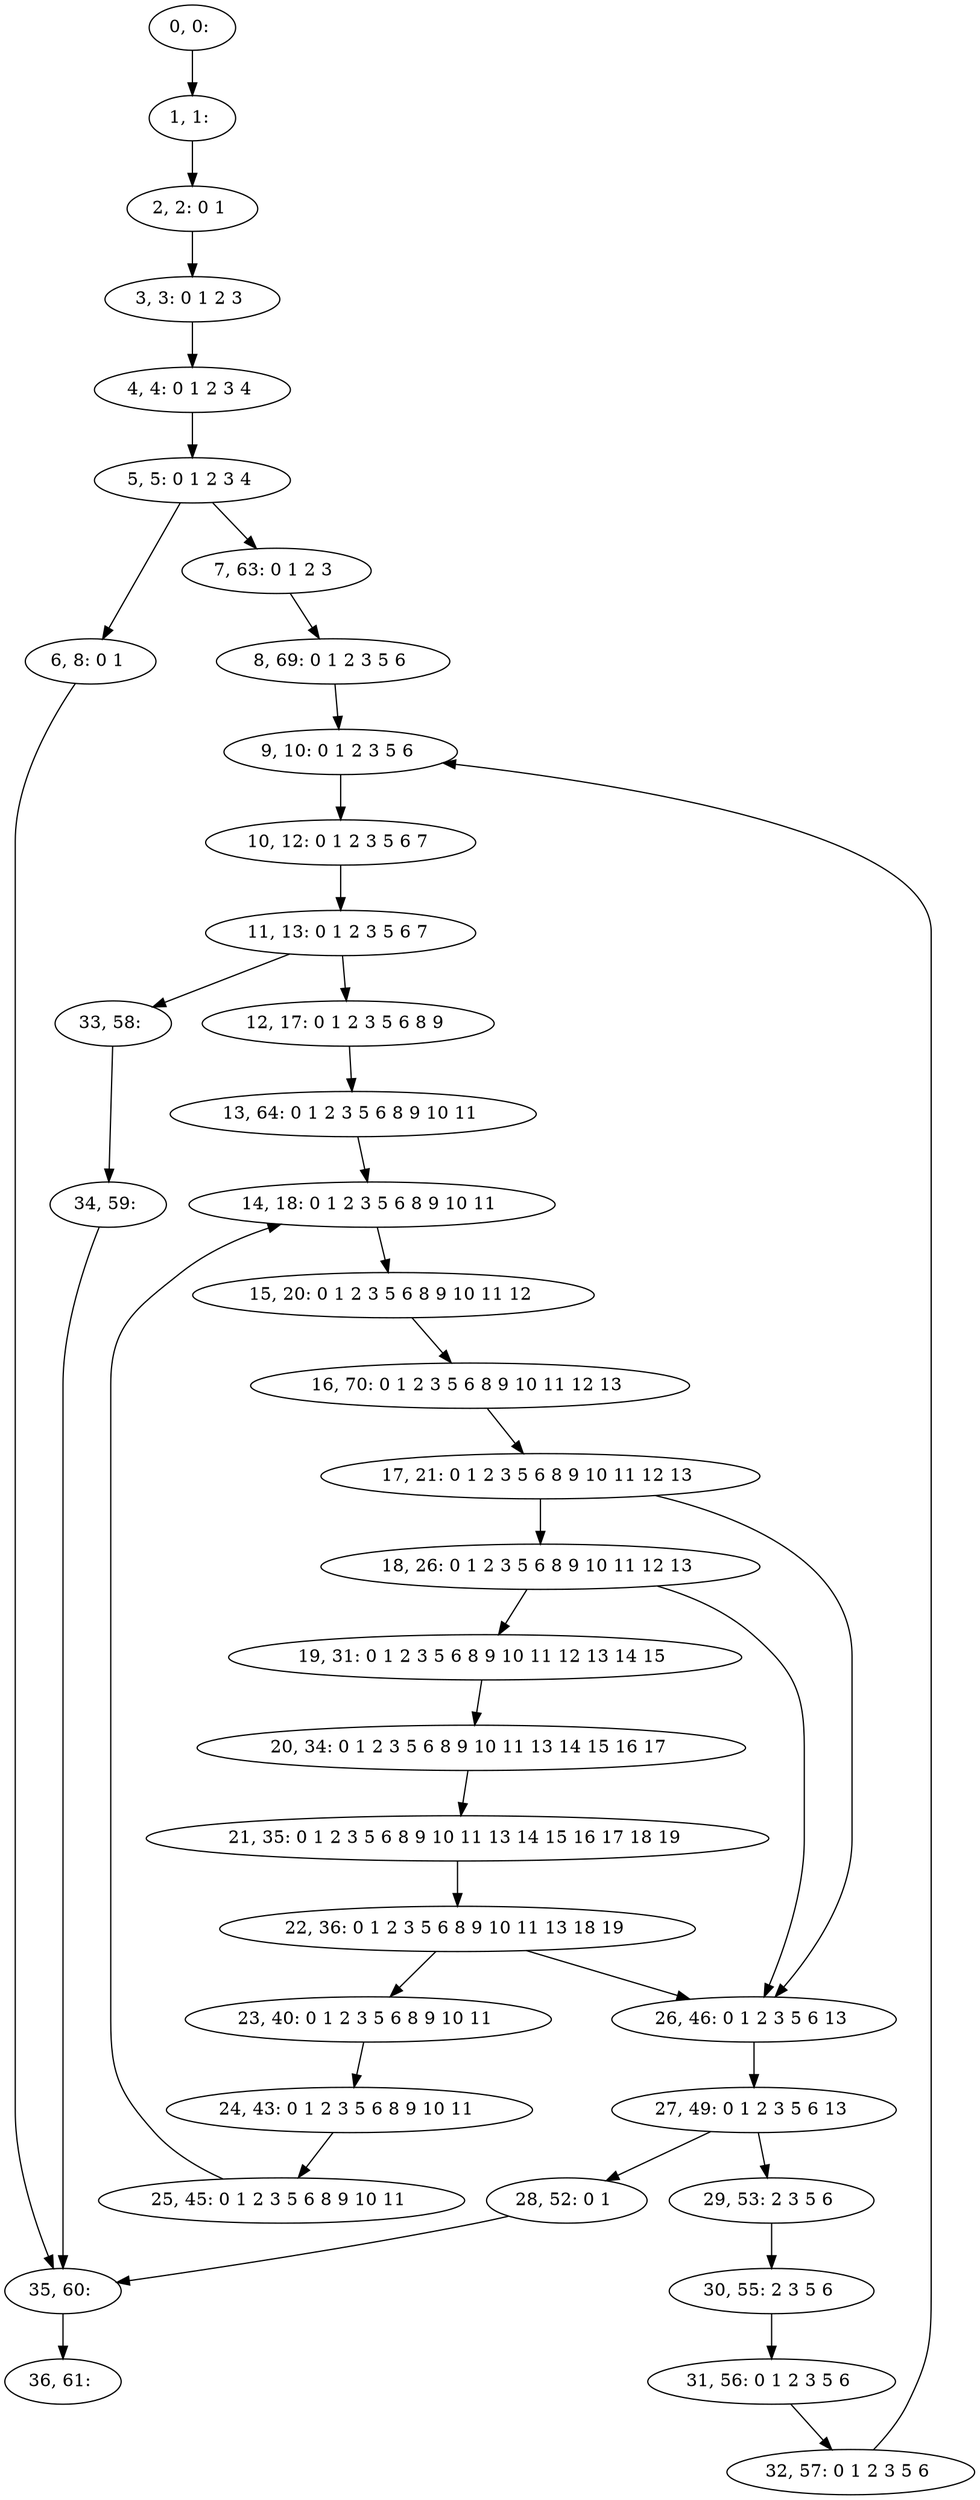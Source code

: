 digraph G {
0[label="0, 0: "];
1[label="1, 1: "];
2[label="2, 2: 0 1 "];
3[label="3, 3: 0 1 2 3 "];
4[label="4, 4: 0 1 2 3 4 "];
5[label="5, 5: 0 1 2 3 4 "];
6[label="6, 8: 0 1 "];
7[label="7, 63: 0 1 2 3 "];
8[label="8, 69: 0 1 2 3 5 6 "];
9[label="9, 10: 0 1 2 3 5 6 "];
10[label="10, 12: 0 1 2 3 5 6 7 "];
11[label="11, 13: 0 1 2 3 5 6 7 "];
12[label="12, 17: 0 1 2 3 5 6 8 9 "];
13[label="13, 64: 0 1 2 3 5 6 8 9 10 11 "];
14[label="14, 18: 0 1 2 3 5 6 8 9 10 11 "];
15[label="15, 20: 0 1 2 3 5 6 8 9 10 11 12 "];
16[label="16, 70: 0 1 2 3 5 6 8 9 10 11 12 13 "];
17[label="17, 21: 0 1 2 3 5 6 8 9 10 11 12 13 "];
18[label="18, 26: 0 1 2 3 5 6 8 9 10 11 12 13 "];
19[label="19, 31: 0 1 2 3 5 6 8 9 10 11 12 13 14 15 "];
20[label="20, 34: 0 1 2 3 5 6 8 9 10 11 13 14 15 16 17 "];
21[label="21, 35: 0 1 2 3 5 6 8 9 10 11 13 14 15 16 17 18 19 "];
22[label="22, 36: 0 1 2 3 5 6 8 9 10 11 13 18 19 "];
23[label="23, 40: 0 1 2 3 5 6 8 9 10 11 "];
24[label="24, 43: 0 1 2 3 5 6 8 9 10 11 "];
25[label="25, 45: 0 1 2 3 5 6 8 9 10 11 "];
26[label="26, 46: 0 1 2 3 5 6 13 "];
27[label="27, 49: 0 1 2 3 5 6 13 "];
28[label="28, 52: 0 1 "];
29[label="29, 53: 2 3 5 6 "];
30[label="30, 55: 2 3 5 6 "];
31[label="31, 56: 0 1 2 3 5 6 "];
32[label="32, 57: 0 1 2 3 5 6 "];
33[label="33, 58: "];
34[label="34, 59: "];
35[label="35, 60: "];
36[label="36, 61: "];
0->1 ;
1->2 ;
2->3 ;
3->4 ;
4->5 ;
5->6 ;
5->7 ;
6->35 ;
7->8 ;
8->9 ;
9->10 ;
10->11 ;
11->12 ;
11->33 ;
12->13 ;
13->14 ;
14->15 ;
15->16 ;
16->17 ;
17->18 ;
17->26 ;
18->19 ;
18->26 ;
19->20 ;
20->21 ;
21->22 ;
22->23 ;
22->26 ;
23->24 ;
24->25 ;
25->14 ;
26->27 ;
27->28 ;
27->29 ;
28->35 ;
29->30 ;
30->31 ;
31->32 ;
32->9 ;
33->34 ;
34->35 ;
35->36 ;
}
